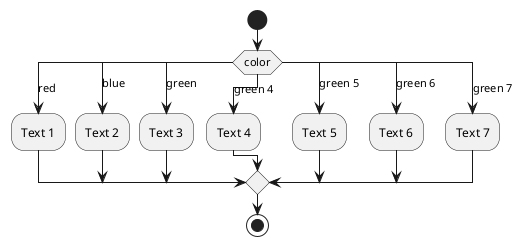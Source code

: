{
  "sha1": "7cdpni7gu6wc5wcgkjuw85v3okykm2b",
  "insertion": {
    "when": "2024-05-30T20:48:21.166Z",
    "url": "https://github.com/plantuml/plantuml/issues/180",
    "user": "plantuml@gmail.com"
  }
}
@startuml
start
switch (color)
case (red)
  :Text 1;
case (blue)
  :Text 2;
case (green)
  :Text 3;
case (green 4)
  :Text 4;
case (green 5)
  :Text 5;
case (green 6)
  :Text 6;
case (green 7)
  :Text 7;
endswitch
stop
@enduml
